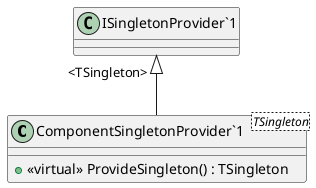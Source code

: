 @startuml
class "ComponentSingletonProvider`1"<TSingleton> {
    + <<virtual>> ProvideSingleton() : TSingleton
}
"ISingletonProvider`1" "<TSingleton>" <|-- "ComponentSingletonProvider`1"
@enduml
